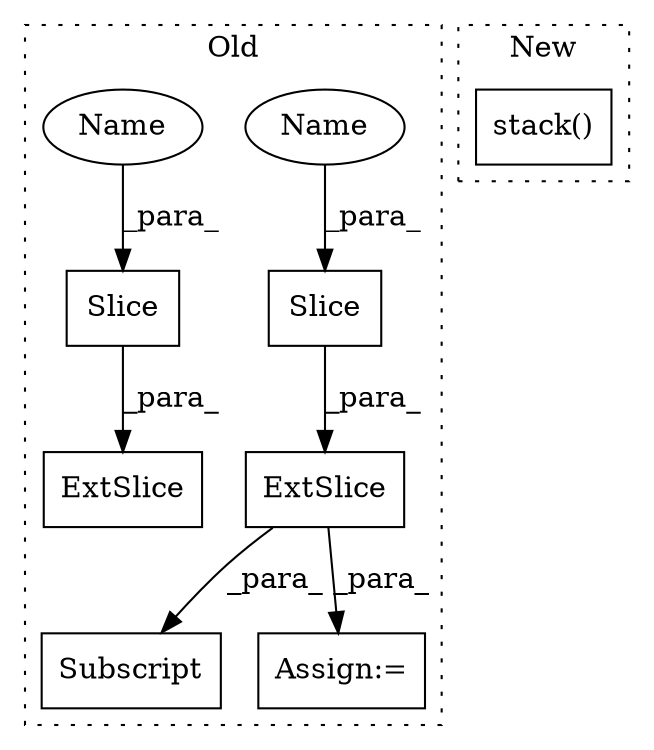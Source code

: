 digraph G {
subgraph cluster0 {
1 [label="Slice" a="80" s="4883" l="11" shape="box"];
3 [label="ExtSlice" a="85" s="4835" l="4" shape="box"];
4 [label="Slice" a="80" s="4687" l="11" shape="box"];
5 [label="Subscript" a="63" s="4634,0" l="66,0" shape="box"];
6 [label="ExtSlice" a="85" s="4634" l="4" shape="box"];
7 [label="Assign:=" a="68" s="4590" l="3" shape="box"];
8 [label="Name" a="87" s="4687" l="11" shape="ellipse"];
9 [label="Name" a="87" s="4883" l="11" shape="ellipse"];
label = "Old";
style="dotted";
}
subgraph cluster1 {
2 [label="stack()" a="75" s="3797,3839" l="12,1" shape="box"];
label = "New";
style="dotted";
}
1 -> 3 [label="_para_"];
4 -> 6 [label="_para_"];
6 -> 5 [label="_para_"];
6 -> 7 [label="_para_"];
8 -> 4 [label="_para_"];
9 -> 1 [label="_para_"];
}